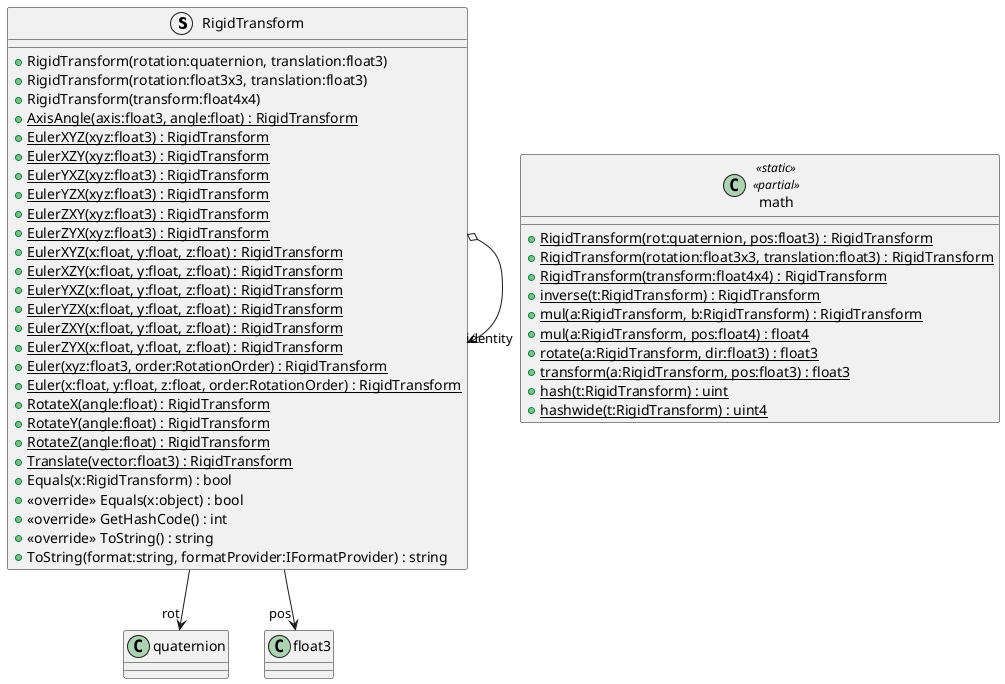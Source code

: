 @startuml
struct RigidTransform {
    + RigidTransform(rotation:quaternion, translation:float3)
    + RigidTransform(rotation:float3x3, translation:float3)
    + RigidTransform(transform:float4x4)
    + {static} AxisAngle(axis:float3, angle:float) : RigidTransform
    + {static} EulerXYZ(xyz:float3) : RigidTransform
    + {static} EulerXZY(xyz:float3) : RigidTransform
    + {static} EulerYXZ(xyz:float3) : RigidTransform
    + {static} EulerYZX(xyz:float3) : RigidTransform
    + {static} EulerZXY(xyz:float3) : RigidTransform
    + {static} EulerZYX(xyz:float3) : RigidTransform
    + {static} EulerXYZ(x:float, y:float, z:float) : RigidTransform
    + {static} EulerXZY(x:float, y:float, z:float) : RigidTransform
    + {static} EulerYXZ(x:float, y:float, z:float) : RigidTransform
    + {static} EulerYZX(x:float, y:float, z:float) : RigidTransform
    + {static} EulerZXY(x:float, y:float, z:float) : RigidTransform
    + {static} EulerZYX(x:float, y:float, z:float) : RigidTransform
    + {static} Euler(xyz:float3, order:RotationOrder) : RigidTransform
    + {static} Euler(x:float, y:float, z:float, order:RotationOrder) : RigidTransform
    + {static} RotateX(angle:float) : RigidTransform
    + {static} RotateY(angle:float) : RigidTransform
    + {static} RotateZ(angle:float) : RigidTransform
    + {static} Translate(vector:float3) : RigidTransform
    + Equals(x:RigidTransform) : bool
    + <<override>> Equals(x:object) : bool
    + <<override>> GetHashCode() : int
    + <<override>> ToString() : string
    + ToString(format:string, formatProvider:IFormatProvider) : string
}
class math <<static>> <<partial>> {
    + {static} RigidTransform(rot:quaternion, pos:float3) : RigidTransform
    + {static} RigidTransform(rotation:float3x3, translation:float3) : RigidTransform
    + {static} RigidTransform(transform:float4x4) : RigidTransform
    + {static} inverse(t:RigidTransform) : RigidTransform
    + {static} mul(a:RigidTransform, b:RigidTransform) : RigidTransform
    + {static} mul(a:RigidTransform, pos:float4) : float4
    + {static} rotate(a:RigidTransform, dir:float3) : float3
    + {static} transform(a:RigidTransform, pos:float3) : float3
    + {static} hash(t:RigidTransform) : uint
    + {static} hashwide(t:RigidTransform) : uint4
}
RigidTransform --> "rot" quaternion
RigidTransform --> "pos" float3
RigidTransform o-> "identity" RigidTransform
@enduml
